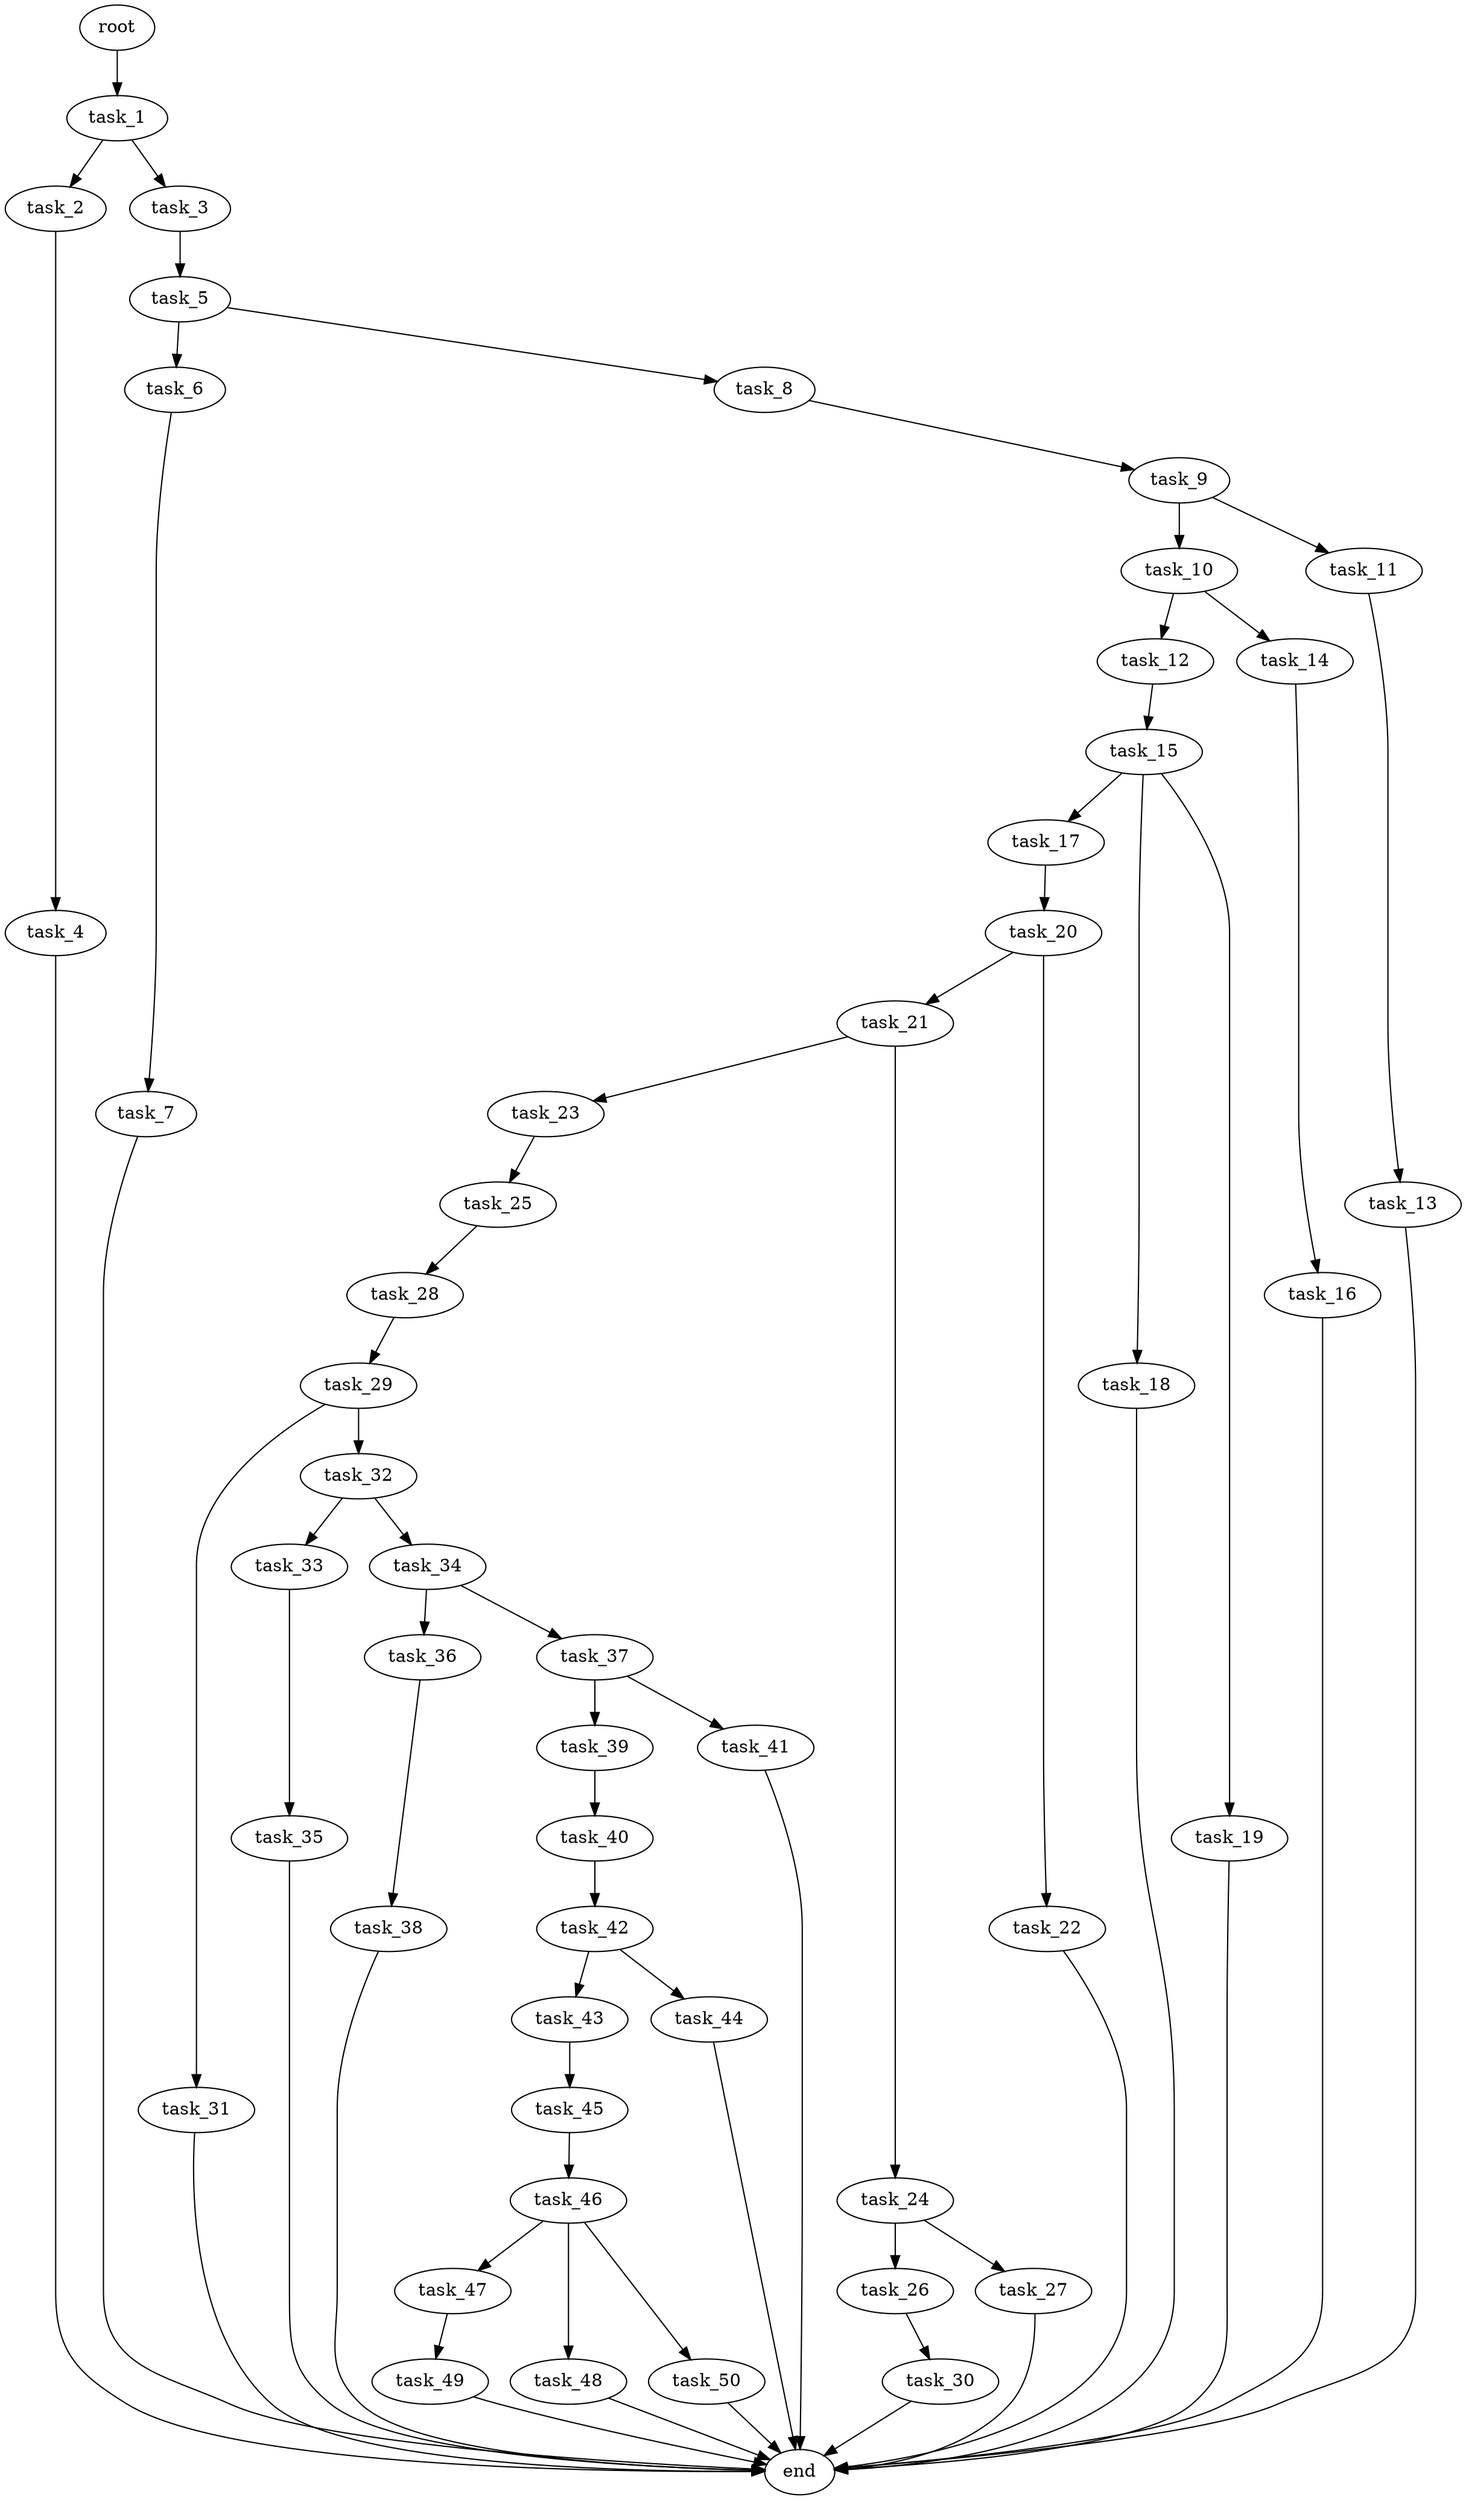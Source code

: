 digraph G {
  root [size="0.000000e+00"];
  task_1 [size="3.881854e+10"];
  task_2 [size="9.432066e+10"];
  task_3 [size="4.445517e+10"];
  task_4 [size="3.132304e+10"];
  task_5 [size="4.123604e+09"];
  task_6 [size="6.142918e+10"];
  task_7 [size="9.094988e+10"];
  task_8 [size="9.148386e+10"];
  task_9 [size="6.054930e+10"];
  task_10 [size="8.137360e+10"];
  task_11 [size="2.650396e+10"];
  task_12 [size="4.958457e+10"];
  task_13 [size="7.734059e+10"];
  task_14 [size="3.743963e+10"];
  task_15 [size="2.726877e+10"];
  task_16 [size="2.869256e+10"];
  task_17 [size="2.395031e+10"];
  task_18 [size="2.853312e+10"];
  task_19 [size="5.024852e+10"];
  task_20 [size="3.343489e+10"];
  task_21 [size="5.874744e+10"];
  task_22 [size="8.484568e+10"];
  task_23 [size="4.461805e+10"];
  task_24 [size="4.597498e+10"];
  task_25 [size="2.538245e+10"];
  task_26 [size="8.258447e+10"];
  task_27 [size="2.759362e+09"];
  task_28 [size="7.532621e+10"];
  task_29 [size="2.401021e+10"];
  task_30 [size="3.893545e+10"];
  task_31 [size="4.199496e+10"];
  task_32 [size="4.753723e+10"];
  task_33 [size="2.511969e+09"];
  task_34 [size="8.721321e+10"];
  task_35 [size="2.262514e+09"];
  task_36 [size="8.665897e+10"];
  task_37 [size="4.213083e+10"];
  task_38 [size="3.547560e+10"];
  task_39 [size="3.081946e+10"];
  task_40 [size="4.452076e+10"];
  task_41 [size="1.998013e+10"];
  task_42 [size="8.835805e+09"];
  task_43 [size="3.171583e+10"];
  task_44 [size="4.712374e+10"];
  task_45 [size="2.077764e+10"];
  task_46 [size="7.769780e+10"];
  task_47 [size="5.948904e+09"];
  task_48 [size="5.884017e+10"];
  task_49 [size="7.887875e+10"];
  task_50 [size="6.433854e+10"];
  end [size="0.000000e+00"];

  root -> task_1 [size="1.000000e-12"];
  task_1 -> task_2 [size="9.432066e+08"];
  task_1 -> task_3 [size="4.445517e+08"];
  task_2 -> task_4 [size="3.132304e+08"];
  task_3 -> task_5 [size="4.123604e+07"];
  task_4 -> end [size="1.000000e-12"];
  task_5 -> task_6 [size="6.142918e+08"];
  task_5 -> task_8 [size="9.148386e+08"];
  task_6 -> task_7 [size="9.094988e+08"];
  task_7 -> end [size="1.000000e-12"];
  task_8 -> task_9 [size="6.054930e+08"];
  task_9 -> task_10 [size="8.137360e+08"];
  task_9 -> task_11 [size="2.650396e+08"];
  task_10 -> task_12 [size="4.958457e+08"];
  task_10 -> task_14 [size="3.743963e+08"];
  task_11 -> task_13 [size="7.734059e+08"];
  task_12 -> task_15 [size="2.726877e+08"];
  task_13 -> end [size="1.000000e-12"];
  task_14 -> task_16 [size="2.869256e+08"];
  task_15 -> task_17 [size="2.395031e+08"];
  task_15 -> task_18 [size="2.853312e+08"];
  task_15 -> task_19 [size="5.024852e+08"];
  task_16 -> end [size="1.000000e-12"];
  task_17 -> task_20 [size="3.343489e+08"];
  task_18 -> end [size="1.000000e-12"];
  task_19 -> end [size="1.000000e-12"];
  task_20 -> task_21 [size="5.874744e+08"];
  task_20 -> task_22 [size="8.484568e+08"];
  task_21 -> task_23 [size="4.461805e+08"];
  task_21 -> task_24 [size="4.597498e+08"];
  task_22 -> end [size="1.000000e-12"];
  task_23 -> task_25 [size="2.538245e+08"];
  task_24 -> task_26 [size="8.258447e+08"];
  task_24 -> task_27 [size="2.759362e+07"];
  task_25 -> task_28 [size="7.532621e+08"];
  task_26 -> task_30 [size="3.893545e+08"];
  task_27 -> end [size="1.000000e-12"];
  task_28 -> task_29 [size="2.401021e+08"];
  task_29 -> task_31 [size="4.199496e+08"];
  task_29 -> task_32 [size="4.753723e+08"];
  task_30 -> end [size="1.000000e-12"];
  task_31 -> end [size="1.000000e-12"];
  task_32 -> task_33 [size="2.511969e+07"];
  task_32 -> task_34 [size="8.721321e+08"];
  task_33 -> task_35 [size="2.262514e+07"];
  task_34 -> task_36 [size="8.665897e+08"];
  task_34 -> task_37 [size="4.213083e+08"];
  task_35 -> end [size="1.000000e-12"];
  task_36 -> task_38 [size="3.547560e+08"];
  task_37 -> task_39 [size="3.081946e+08"];
  task_37 -> task_41 [size="1.998013e+08"];
  task_38 -> end [size="1.000000e-12"];
  task_39 -> task_40 [size="4.452076e+08"];
  task_40 -> task_42 [size="8.835805e+07"];
  task_41 -> end [size="1.000000e-12"];
  task_42 -> task_43 [size="3.171583e+08"];
  task_42 -> task_44 [size="4.712374e+08"];
  task_43 -> task_45 [size="2.077764e+08"];
  task_44 -> end [size="1.000000e-12"];
  task_45 -> task_46 [size="7.769780e+08"];
  task_46 -> task_47 [size="5.948904e+07"];
  task_46 -> task_48 [size="5.884017e+08"];
  task_46 -> task_50 [size="6.433854e+08"];
  task_47 -> task_49 [size="7.887875e+08"];
  task_48 -> end [size="1.000000e-12"];
  task_49 -> end [size="1.000000e-12"];
  task_50 -> end [size="1.000000e-12"];
}
